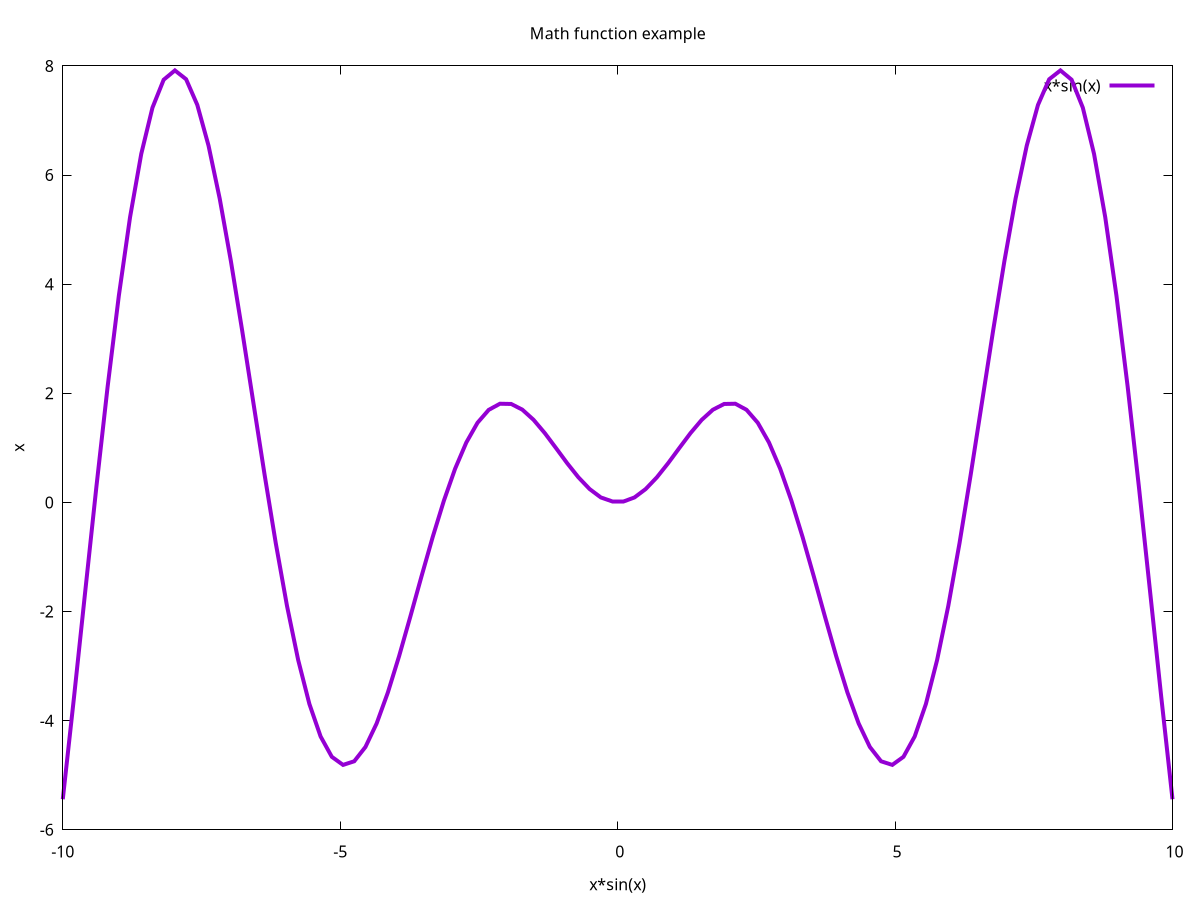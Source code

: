 set term png size 600,600
set output './gnuplot.png'
set xrange [-10:10]
set title "Math function example"
set ylabel "x"
set xlabel "x*sin(x)"
plot x*sin(x) with lines lw 4
unset output